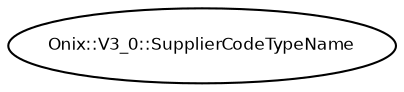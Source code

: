 digraph G {
  fontname = "Bitstream Vera Sans"
  fontsize = 8

  node [
    fontname = "Bitstream Vera Sans"
    fontsize = 8
    shape = "record"
  ]

  edge [
    fontname = "Bitstream Vera Sans"
    fontsize = 8
  ]

  SupplierCodeTypeName [
    label = "Onix::V3_0::SupplierCodeTypeName", shape = oval
  ]




}
